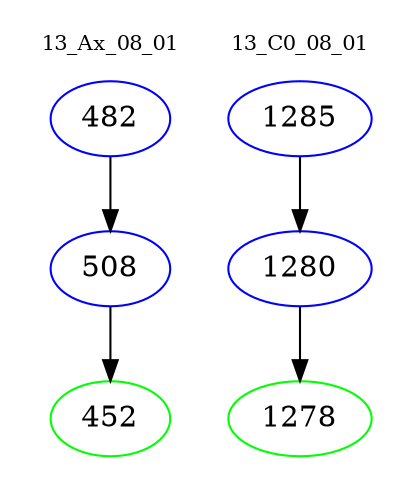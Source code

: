 digraph{
subgraph cluster_0 {
color = white
label = "13_Ax_08_01";
fontsize=10;
T0_482 [label="482", color="blue"]
T0_482 -> T0_508 [color="black"]
T0_508 [label="508", color="blue"]
T0_508 -> T0_452 [color="black"]
T0_452 [label="452", color="green"]
}
subgraph cluster_1 {
color = white
label = "13_C0_08_01";
fontsize=10;
T1_1285 [label="1285", color="blue"]
T1_1285 -> T1_1280 [color="black"]
T1_1280 [label="1280", color="blue"]
T1_1280 -> T1_1278 [color="black"]
T1_1278 [label="1278", color="green"]
}
}

